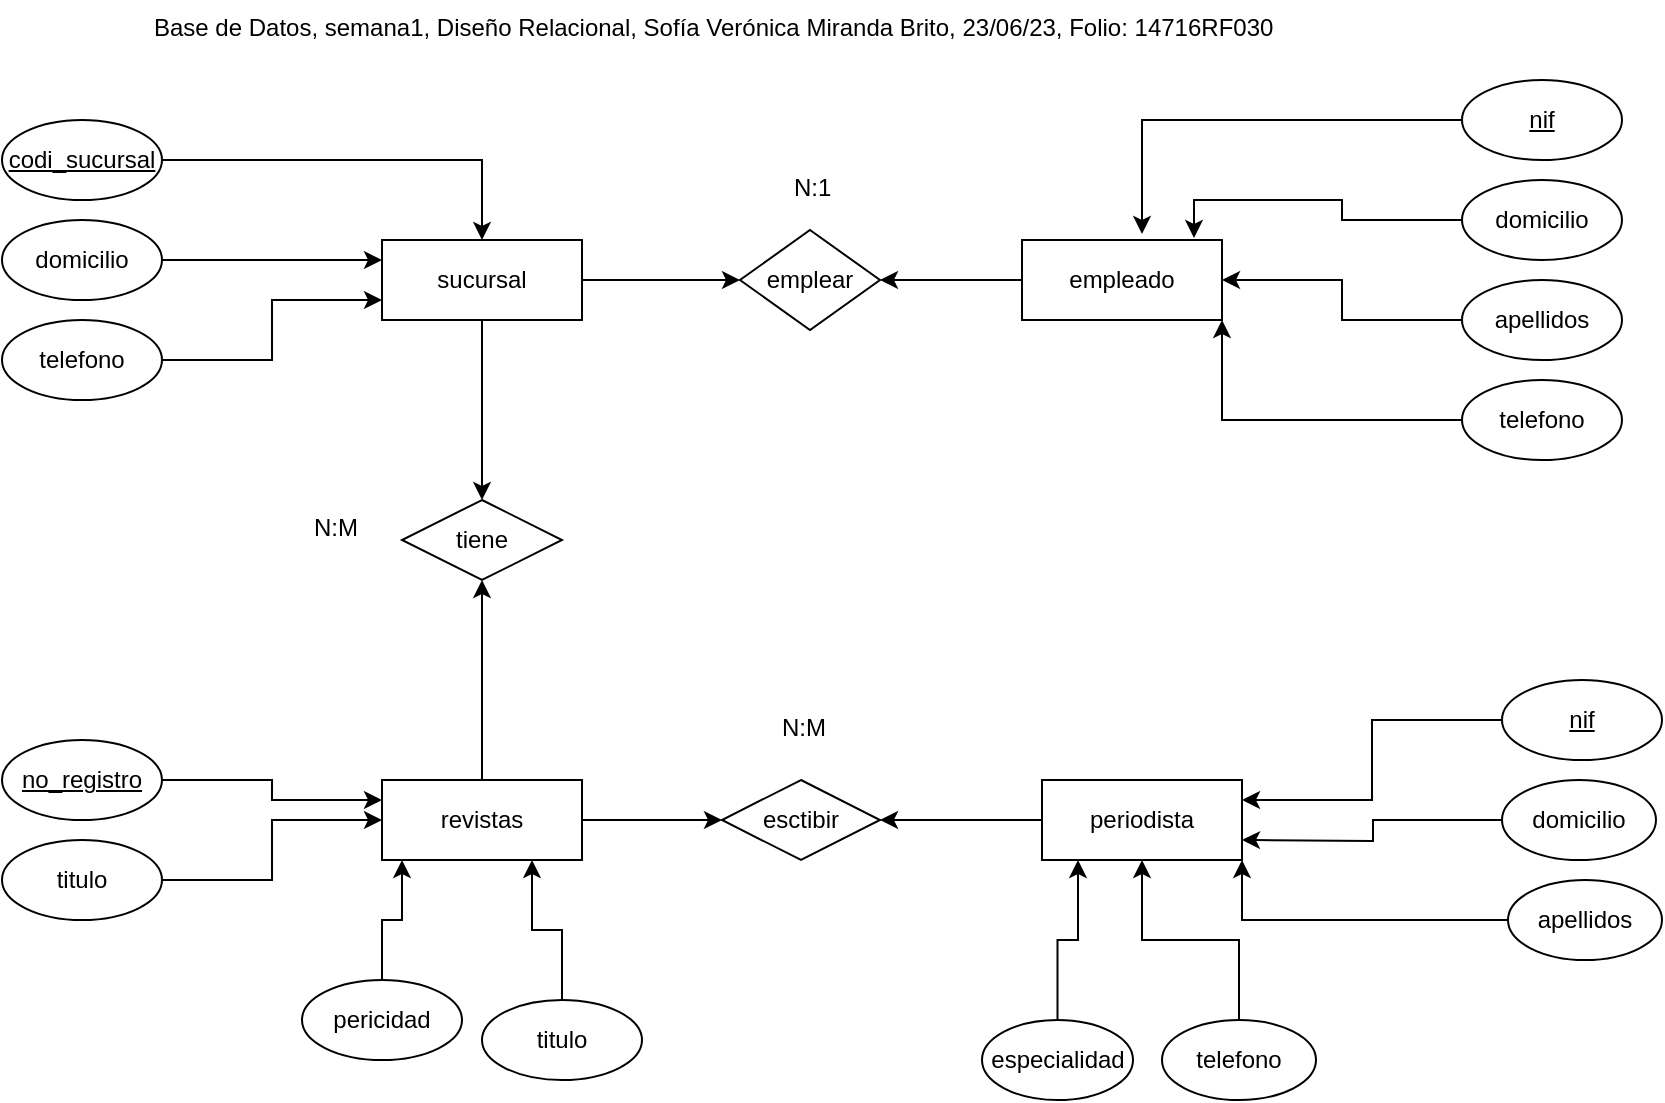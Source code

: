 <mxfile version="21.5.0" type="github">
  <diagram name="Página-1" id="cyzkMBp20CYqCV3QAqMq">
    <mxGraphModel dx="880" dy="484" grid="1" gridSize="10" guides="1" tooltips="1" connect="1" arrows="1" fold="1" page="1" pageScale="1" pageWidth="827" pageHeight="1169" math="0" shadow="0">
      <root>
        <mxCell id="0" />
        <mxCell id="1" parent="0" />
        <mxCell id="JGWcptgXxCTzTC1xXDNs-21" style="edgeStyle=orthogonalEdgeStyle;rounded=0;orthogonalLoop=1;jettySize=auto;html=1;entryX=0;entryY=0.5;entryDx=0;entryDy=0;" edge="1" parent="1" source="JGWcptgXxCTzTC1xXDNs-1" target="JGWcptgXxCTzTC1xXDNs-19">
          <mxGeometry relative="1" as="geometry" />
        </mxCell>
        <mxCell id="JGWcptgXxCTzTC1xXDNs-51" style="edgeStyle=orthogonalEdgeStyle;rounded=0;orthogonalLoop=1;jettySize=auto;html=1;entryX=0.5;entryY=0;entryDx=0;entryDy=0;" edge="1" parent="1" source="JGWcptgXxCTzTC1xXDNs-1" target="JGWcptgXxCTzTC1xXDNs-50">
          <mxGeometry relative="1" as="geometry" />
        </mxCell>
        <mxCell id="JGWcptgXxCTzTC1xXDNs-1" value="sucursal" style="whiteSpace=wrap;html=1;align=center;" vertex="1" parent="1">
          <mxGeometry x="200" y="140" width="100" height="40" as="geometry" />
        </mxCell>
        <mxCell id="JGWcptgXxCTzTC1xXDNs-7" style="edgeStyle=orthogonalEdgeStyle;rounded=0;orthogonalLoop=1;jettySize=auto;html=1;" edge="1" parent="1" source="JGWcptgXxCTzTC1xXDNs-2" target="JGWcptgXxCTzTC1xXDNs-1">
          <mxGeometry relative="1" as="geometry" />
        </mxCell>
        <mxCell id="JGWcptgXxCTzTC1xXDNs-2" value="codi_sucursal" style="ellipse;whiteSpace=wrap;html=1;align=center;fontStyle=4;" vertex="1" parent="1">
          <mxGeometry x="10" y="80" width="80" height="40" as="geometry" />
        </mxCell>
        <mxCell id="JGWcptgXxCTzTC1xXDNs-8" style="edgeStyle=orthogonalEdgeStyle;rounded=0;orthogonalLoop=1;jettySize=auto;html=1;entryX=0;entryY=0.25;entryDx=0;entryDy=0;" edge="1" parent="1" source="JGWcptgXxCTzTC1xXDNs-5" target="JGWcptgXxCTzTC1xXDNs-1">
          <mxGeometry relative="1" as="geometry" />
        </mxCell>
        <mxCell id="JGWcptgXxCTzTC1xXDNs-5" value="domicilio" style="ellipse;whiteSpace=wrap;html=1;align=center;" vertex="1" parent="1">
          <mxGeometry x="10" y="130" width="80" height="40" as="geometry" />
        </mxCell>
        <mxCell id="JGWcptgXxCTzTC1xXDNs-9" style="edgeStyle=orthogonalEdgeStyle;rounded=0;orthogonalLoop=1;jettySize=auto;html=1;entryX=0;entryY=0.75;entryDx=0;entryDy=0;" edge="1" parent="1" source="JGWcptgXxCTzTC1xXDNs-6" target="JGWcptgXxCTzTC1xXDNs-1">
          <mxGeometry relative="1" as="geometry" />
        </mxCell>
        <mxCell id="JGWcptgXxCTzTC1xXDNs-6" value="telefono" style="ellipse;whiteSpace=wrap;html=1;align=center;" vertex="1" parent="1">
          <mxGeometry x="10" y="180" width="80" height="40" as="geometry" />
        </mxCell>
        <mxCell id="JGWcptgXxCTzTC1xXDNs-20" style="edgeStyle=orthogonalEdgeStyle;rounded=0;orthogonalLoop=1;jettySize=auto;html=1;entryX=1;entryY=0.5;entryDx=0;entryDy=0;" edge="1" parent="1" source="JGWcptgXxCTzTC1xXDNs-10" target="JGWcptgXxCTzTC1xXDNs-19">
          <mxGeometry relative="1" as="geometry" />
        </mxCell>
        <mxCell id="JGWcptgXxCTzTC1xXDNs-10" value="empleado" style="whiteSpace=wrap;html=1;align=center;" vertex="1" parent="1">
          <mxGeometry x="520" y="140" width="100" height="40" as="geometry" />
        </mxCell>
        <mxCell id="JGWcptgXxCTzTC1xXDNs-15" style="edgeStyle=orthogonalEdgeStyle;rounded=0;orthogonalLoop=1;jettySize=auto;html=1;entryX=0.6;entryY=-0.075;entryDx=0;entryDy=0;entryPerimeter=0;" edge="1" parent="1" source="JGWcptgXxCTzTC1xXDNs-11" target="JGWcptgXxCTzTC1xXDNs-10">
          <mxGeometry relative="1" as="geometry" />
        </mxCell>
        <mxCell id="JGWcptgXxCTzTC1xXDNs-11" value="nif" style="ellipse;whiteSpace=wrap;html=1;align=center;fontStyle=4;" vertex="1" parent="1">
          <mxGeometry x="740" y="60" width="80" height="40" as="geometry" />
        </mxCell>
        <mxCell id="JGWcptgXxCTzTC1xXDNs-16" style="edgeStyle=orthogonalEdgeStyle;rounded=0;orthogonalLoop=1;jettySize=auto;html=1;entryX=0.86;entryY=-0.025;entryDx=0;entryDy=0;entryPerimeter=0;" edge="1" parent="1" source="JGWcptgXxCTzTC1xXDNs-12" target="JGWcptgXxCTzTC1xXDNs-10">
          <mxGeometry relative="1" as="geometry" />
        </mxCell>
        <mxCell id="JGWcptgXxCTzTC1xXDNs-12" value="domicilio" style="ellipse;whiteSpace=wrap;html=1;align=center;" vertex="1" parent="1">
          <mxGeometry x="740" y="110" width="80" height="40" as="geometry" />
        </mxCell>
        <mxCell id="JGWcptgXxCTzTC1xXDNs-17" style="edgeStyle=orthogonalEdgeStyle;rounded=0;orthogonalLoop=1;jettySize=auto;html=1;" edge="1" parent="1" source="JGWcptgXxCTzTC1xXDNs-13" target="JGWcptgXxCTzTC1xXDNs-10">
          <mxGeometry relative="1" as="geometry" />
        </mxCell>
        <mxCell id="JGWcptgXxCTzTC1xXDNs-13" value="apellidos" style="ellipse;whiteSpace=wrap;html=1;align=center;" vertex="1" parent="1">
          <mxGeometry x="740" y="160" width="80" height="40" as="geometry" />
        </mxCell>
        <mxCell id="JGWcptgXxCTzTC1xXDNs-18" style="edgeStyle=orthogonalEdgeStyle;rounded=0;orthogonalLoop=1;jettySize=auto;html=1;entryX=1;entryY=1;entryDx=0;entryDy=0;" edge="1" parent="1" source="JGWcptgXxCTzTC1xXDNs-14" target="JGWcptgXxCTzTC1xXDNs-10">
          <mxGeometry relative="1" as="geometry" />
        </mxCell>
        <mxCell id="JGWcptgXxCTzTC1xXDNs-14" value="telefono" style="ellipse;whiteSpace=wrap;html=1;align=center;" vertex="1" parent="1">
          <mxGeometry x="740" y="210" width="80" height="40" as="geometry" />
        </mxCell>
        <mxCell id="JGWcptgXxCTzTC1xXDNs-19" value="emplear" style="shape=rhombus;perimeter=rhombusPerimeter;whiteSpace=wrap;html=1;align=center;" vertex="1" parent="1">
          <mxGeometry x="379" y="135" width="70" height="50" as="geometry" />
        </mxCell>
        <mxCell id="JGWcptgXxCTzTC1xXDNs-22" value="N:1" style="text;strokeColor=none;fillColor=none;spacingLeft=4;spacingRight=4;overflow=hidden;rotatable=0;points=[[0,0.5],[1,0.5]];portConstraint=eastwest;fontSize=12;whiteSpace=wrap;html=1;" vertex="1" parent="1">
          <mxGeometry x="400" y="100" width="40" height="30" as="geometry" />
        </mxCell>
        <mxCell id="JGWcptgXxCTzTC1xXDNs-47" style="edgeStyle=orthogonalEdgeStyle;rounded=0;orthogonalLoop=1;jettySize=auto;html=1;entryX=1;entryY=0.5;entryDx=0;entryDy=0;" edge="1" parent="1" source="JGWcptgXxCTzTC1xXDNs-24" target="JGWcptgXxCTzTC1xXDNs-45">
          <mxGeometry relative="1" as="geometry" />
        </mxCell>
        <mxCell id="JGWcptgXxCTzTC1xXDNs-24" value="periodista" style="whiteSpace=wrap;html=1;align=center;" vertex="1" parent="1">
          <mxGeometry x="530" y="410" width="100" height="40" as="geometry" />
        </mxCell>
        <mxCell id="JGWcptgXxCTzTC1xXDNs-34" style="edgeStyle=orthogonalEdgeStyle;rounded=0;orthogonalLoop=1;jettySize=auto;html=1;entryX=1;entryY=0.25;entryDx=0;entryDy=0;" edge="1" parent="1" source="JGWcptgXxCTzTC1xXDNs-25" target="JGWcptgXxCTzTC1xXDNs-24">
          <mxGeometry relative="1" as="geometry" />
        </mxCell>
        <mxCell id="JGWcptgXxCTzTC1xXDNs-25" value="nif" style="ellipse;whiteSpace=wrap;html=1;align=center;fontStyle=4;" vertex="1" parent="1">
          <mxGeometry x="760" y="360" width="80" height="40" as="geometry" />
        </mxCell>
        <mxCell id="JGWcptgXxCTzTC1xXDNs-33" style="edgeStyle=orthogonalEdgeStyle;rounded=0;orthogonalLoop=1;jettySize=auto;html=1;" edge="1" parent="1" source="JGWcptgXxCTzTC1xXDNs-26">
          <mxGeometry relative="1" as="geometry">
            <mxPoint x="630" y="440" as="targetPoint" />
          </mxGeometry>
        </mxCell>
        <mxCell id="JGWcptgXxCTzTC1xXDNs-26" value="domicilio" style="ellipse;whiteSpace=wrap;html=1;align=center;" vertex="1" parent="1">
          <mxGeometry x="760" y="410" width="77" height="40" as="geometry" />
        </mxCell>
        <mxCell id="JGWcptgXxCTzTC1xXDNs-32" style="edgeStyle=orthogonalEdgeStyle;rounded=0;orthogonalLoop=1;jettySize=auto;html=1;entryX=1;entryY=1;entryDx=0;entryDy=0;" edge="1" parent="1" source="JGWcptgXxCTzTC1xXDNs-27" target="JGWcptgXxCTzTC1xXDNs-24">
          <mxGeometry relative="1" as="geometry" />
        </mxCell>
        <mxCell id="JGWcptgXxCTzTC1xXDNs-27" value="apellidos" style="ellipse;whiteSpace=wrap;html=1;align=center;" vertex="1" parent="1">
          <mxGeometry x="763" y="460" width="77" height="40" as="geometry" />
        </mxCell>
        <mxCell id="JGWcptgXxCTzTC1xXDNs-31" style="edgeStyle=orthogonalEdgeStyle;rounded=0;orthogonalLoop=1;jettySize=auto;html=1;entryX=0.5;entryY=1;entryDx=0;entryDy=0;" edge="1" parent="1" source="JGWcptgXxCTzTC1xXDNs-28" target="JGWcptgXxCTzTC1xXDNs-24">
          <mxGeometry relative="1" as="geometry" />
        </mxCell>
        <mxCell id="JGWcptgXxCTzTC1xXDNs-28" value="telefono" style="ellipse;whiteSpace=wrap;html=1;align=center;" vertex="1" parent="1">
          <mxGeometry x="590" y="530" width="77" height="40" as="geometry" />
        </mxCell>
        <mxCell id="JGWcptgXxCTzTC1xXDNs-30" style="edgeStyle=orthogonalEdgeStyle;rounded=0;orthogonalLoop=1;jettySize=auto;html=1;entryX=0.18;entryY=1;entryDx=0;entryDy=0;entryPerimeter=0;" edge="1" parent="1" source="JGWcptgXxCTzTC1xXDNs-29" target="JGWcptgXxCTzTC1xXDNs-24">
          <mxGeometry relative="1" as="geometry" />
        </mxCell>
        <mxCell id="JGWcptgXxCTzTC1xXDNs-29" value="especialidad" style="ellipse;whiteSpace=wrap;html=1;align=center;" vertex="1" parent="1">
          <mxGeometry x="500" y="530" width="75.5" height="40" as="geometry" />
        </mxCell>
        <mxCell id="JGWcptgXxCTzTC1xXDNs-46" style="edgeStyle=orthogonalEdgeStyle;rounded=0;orthogonalLoop=1;jettySize=auto;html=1;exitX=1;exitY=0.5;exitDx=0;exitDy=0;entryX=0;entryY=0.5;entryDx=0;entryDy=0;" edge="1" parent="1" source="JGWcptgXxCTzTC1xXDNs-35" target="JGWcptgXxCTzTC1xXDNs-45">
          <mxGeometry relative="1" as="geometry" />
        </mxCell>
        <mxCell id="JGWcptgXxCTzTC1xXDNs-52" style="edgeStyle=orthogonalEdgeStyle;rounded=0;orthogonalLoop=1;jettySize=auto;html=1;entryX=0.5;entryY=1;entryDx=0;entryDy=0;" edge="1" parent="1" source="JGWcptgXxCTzTC1xXDNs-35" target="JGWcptgXxCTzTC1xXDNs-50">
          <mxGeometry relative="1" as="geometry" />
        </mxCell>
        <mxCell id="JGWcptgXxCTzTC1xXDNs-35" value="revistas" style="whiteSpace=wrap;html=1;align=center;" vertex="1" parent="1">
          <mxGeometry x="200" y="410" width="100" height="40" as="geometry" />
        </mxCell>
        <mxCell id="JGWcptgXxCTzTC1xXDNs-41" style="edgeStyle=orthogonalEdgeStyle;rounded=0;orthogonalLoop=1;jettySize=auto;html=1;entryX=0;entryY=0.25;entryDx=0;entryDy=0;" edge="1" parent="1" source="JGWcptgXxCTzTC1xXDNs-36" target="JGWcptgXxCTzTC1xXDNs-35">
          <mxGeometry relative="1" as="geometry" />
        </mxCell>
        <mxCell id="JGWcptgXxCTzTC1xXDNs-36" value="no_registro" style="ellipse;whiteSpace=wrap;html=1;align=center;fontStyle=4;" vertex="1" parent="1">
          <mxGeometry x="10" y="390" width="80" height="40" as="geometry" />
        </mxCell>
        <mxCell id="JGWcptgXxCTzTC1xXDNs-42" style="edgeStyle=orthogonalEdgeStyle;rounded=0;orthogonalLoop=1;jettySize=auto;html=1;" edge="1" parent="1" source="JGWcptgXxCTzTC1xXDNs-37" target="JGWcptgXxCTzTC1xXDNs-35">
          <mxGeometry relative="1" as="geometry" />
        </mxCell>
        <mxCell id="JGWcptgXxCTzTC1xXDNs-37" value="titulo" style="ellipse;whiteSpace=wrap;html=1;align=center;" vertex="1" parent="1">
          <mxGeometry x="10" y="440" width="80" height="40" as="geometry" />
        </mxCell>
        <mxCell id="JGWcptgXxCTzTC1xXDNs-43" style="edgeStyle=orthogonalEdgeStyle;rounded=0;orthogonalLoop=1;jettySize=auto;html=1;entryX=0.1;entryY=1;entryDx=0;entryDy=0;entryPerimeter=0;" edge="1" parent="1" source="JGWcptgXxCTzTC1xXDNs-38" target="JGWcptgXxCTzTC1xXDNs-35">
          <mxGeometry relative="1" as="geometry" />
        </mxCell>
        <mxCell id="JGWcptgXxCTzTC1xXDNs-38" value="pericidad" style="ellipse;whiteSpace=wrap;html=1;align=center;" vertex="1" parent="1">
          <mxGeometry x="160" y="510" width="80" height="40" as="geometry" />
        </mxCell>
        <mxCell id="JGWcptgXxCTzTC1xXDNs-44" style="edgeStyle=orthogonalEdgeStyle;rounded=0;orthogonalLoop=1;jettySize=auto;html=1;entryX=0.75;entryY=1;entryDx=0;entryDy=0;" edge="1" parent="1" source="JGWcptgXxCTzTC1xXDNs-39" target="JGWcptgXxCTzTC1xXDNs-35">
          <mxGeometry relative="1" as="geometry" />
        </mxCell>
        <mxCell id="JGWcptgXxCTzTC1xXDNs-39" value="titulo" style="ellipse;whiteSpace=wrap;html=1;align=center;" vertex="1" parent="1">
          <mxGeometry x="250" y="520" width="80" height="40" as="geometry" />
        </mxCell>
        <mxCell id="JGWcptgXxCTzTC1xXDNs-45" value="esctibir" style="shape=rhombus;perimeter=rhombusPerimeter;whiteSpace=wrap;html=1;align=center;" vertex="1" parent="1">
          <mxGeometry x="370" y="410" width="79" height="40" as="geometry" />
        </mxCell>
        <mxCell id="JGWcptgXxCTzTC1xXDNs-48" value="N:M" style="text;strokeColor=none;fillColor=none;spacingLeft=4;spacingRight=4;overflow=hidden;rotatable=0;points=[[0,0.5],[1,0.5]];portConstraint=eastwest;fontSize=12;whiteSpace=wrap;html=1;" vertex="1" parent="1">
          <mxGeometry x="394" y="370" width="40" height="30" as="geometry" />
        </mxCell>
        <mxCell id="JGWcptgXxCTzTC1xXDNs-49" value="Base de Datos, semana1, Diseño Relacional, Sofía Verónica Miranda Brito, 23/06/23, Folio: 14716RF030" style="text;strokeColor=none;fillColor=none;spacingLeft=4;spacingRight=4;overflow=hidden;rotatable=0;points=[[0,0.5],[1,0.5]];portConstraint=eastwest;fontSize=12;whiteSpace=wrap;html=1;" vertex="1" parent="1">
          <mxGeometry x="80" y="20" width="580" height="30" as="geometry" />
        </mxCell>
        <mxCell id="JGWcptgXxCTzTC1xXDNs-50" value="tiene" style="shape=rhombus;perimeter=rhombusPerimeter;whiteSpace=wrap;html=1;align=center;" vertex="1" parent="1">
          <mxGeometry x="210" y="270" width="80" height="40" as="geometry" />
        </mxCell>
        <mxCell id="JGWcptgXxCTzTC1xXDNs-53" value="N:M" style="text;strokeColor=none;fillColor=none;spacingLeft=4;spacingRight=4;overflow=hidden;rotatable=0;points=[[0,0.5],[1,0.5]];portConstraint=eastwest;fontSize=12;whiteSpace=wrap;html=1;" vertex="1" parent="1">
          <mxGeometry x="160" y="270" width="40" height="30" as="geometry" />
        </mxCell>
      </root>
    </mxGraphModel>
  </diagram>
</mxfile>
